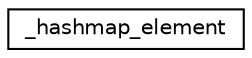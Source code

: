 digraph "Graphical Class Hierarchy"
{
  edge [fontname="Helvetica",fontsize="10",labelfontname="Helvetica",labelfontsize="10"];
  node [fontname="Helvetica",fontsize="10",shape=record];
  rankdir="LR";
  Node0 [label="_hashmap_element",height=0.2,width=0.4,color="black", fillcolor="white", style="filled",URL="$struct__hashmap__element.html"];
}
